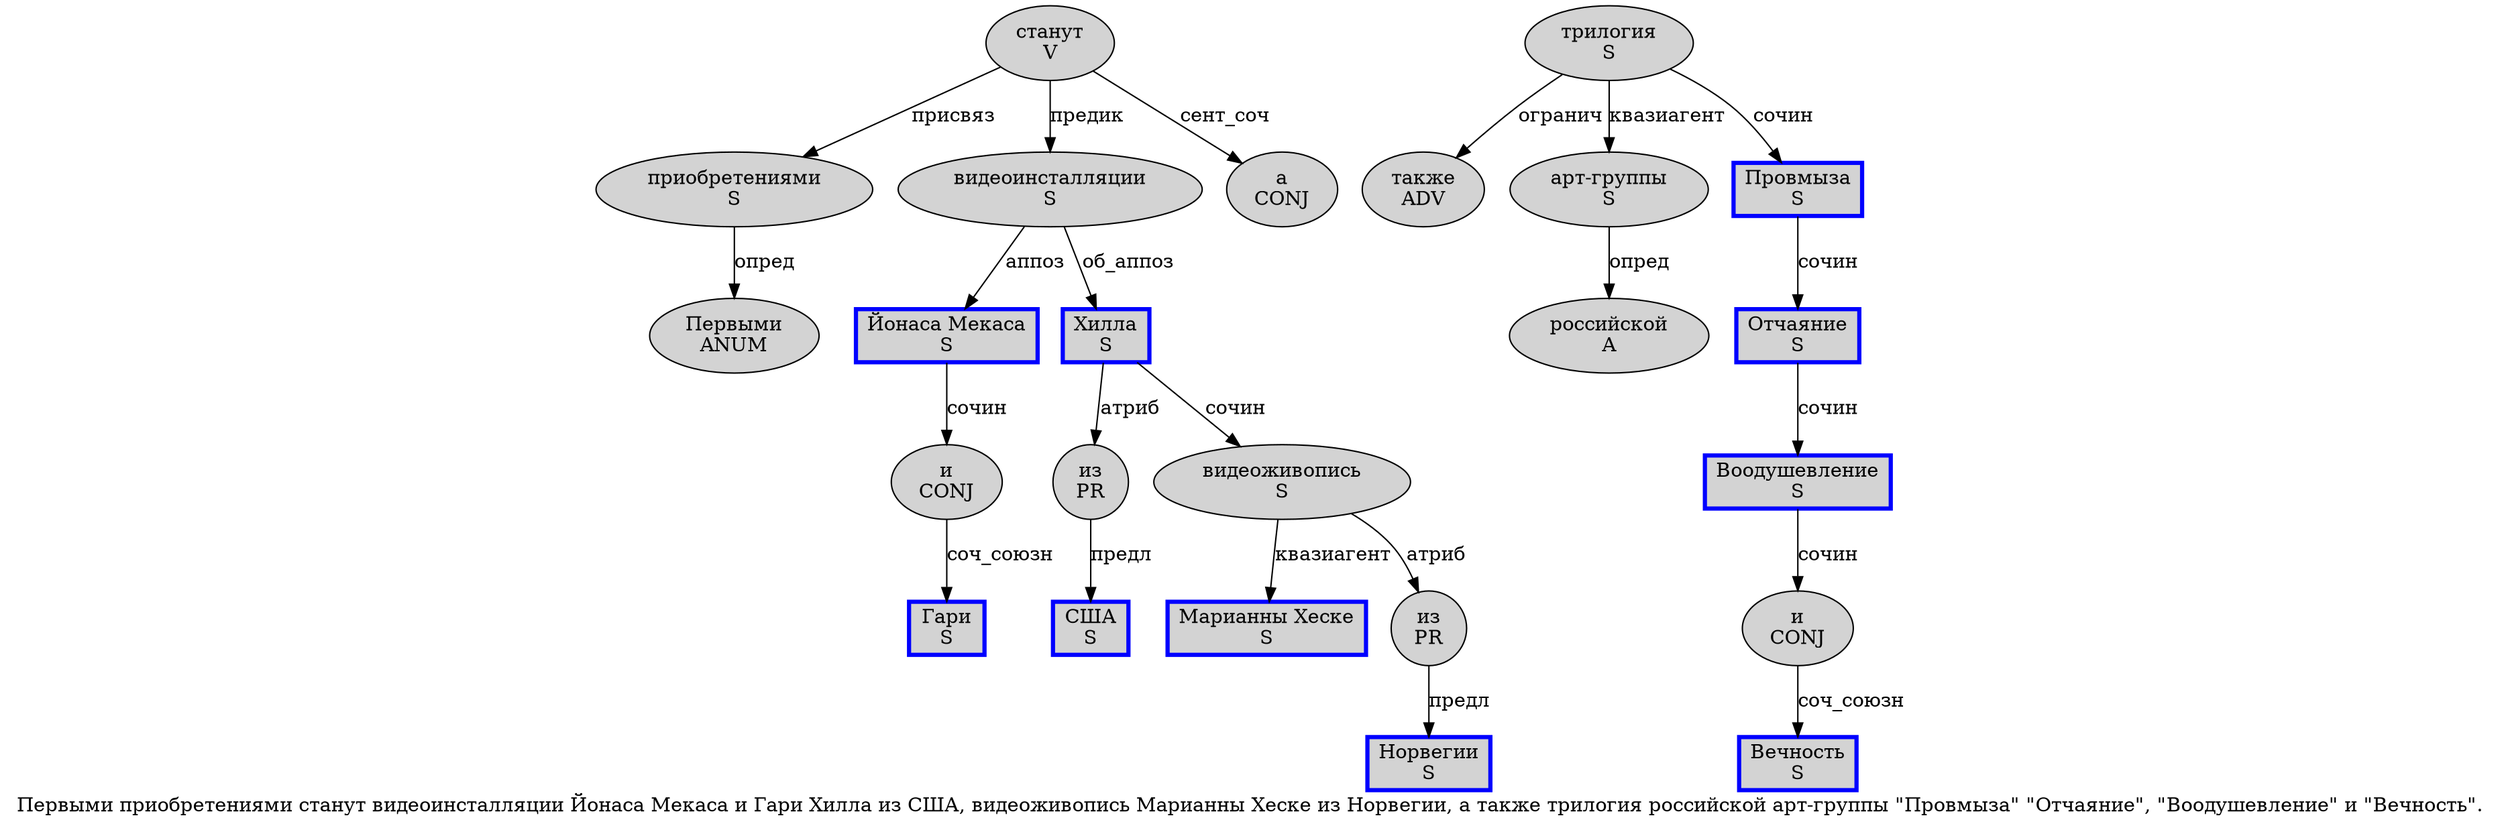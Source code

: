 digraph SENTENCE_829 {
	graph [label="Первыми приобретениями станут видеоинсталляции Йонаса Мекаса и Гари Хилла из США, видеоживопись Марианны Хеске из Норвегии, а также трилогия российской арт-группы \"Провмыза\" \"Отчаяние\", \"Воодушевление\" и \"Вечность\"."]
	node [style=filled]
		0 [label="Первыми
ANUM" color="" fillcolor=lightgray penwidth=1 shape=ellipse]
		1 [label="приобретениями
S" color="" fillcolor=lightgray penwidth=1 shape=ellipse]
		2 [label="станут
V" color="" fillcolor=lightgray penwidth=1 shape=ellipse]
		3 [label="видеоинсталляции
S" color="" fillcolor=lightgray penwidth=1 shape=ellipse]
		4 [label="Йонаса Мекаса
S" color=blue fillcolor=lightgray penwidth=3 shape=box]
		5 [label="и
CONJ" color="" fillcolor=lightgray penwidth=1 shape=ellipse]
		6 [label="Гари
S" color=blue fillcolor=lightgray penwidth=3 shape=box]
		7 [label="Хилла
S" color=blue fillcolor=lightgray penwidth=3 shape=box]
		8 [label="из
PR" color="" fillcolor=lightgray penwidth=1 shape=ellipse]
		9 [label="США
S" color=blue fillcolor=lightgray penwidth=3 shape=box]
		11 [label="видеоживопись
S" color="" fillcolor=lightgray penwidth=1 shape=ellipse]
		12 [label="Марианны Хеске
S" color=blue fillcolor=lightgray penwidth=3 shape=box]
		13 [label="из
PR" color="" fillcolor=lightgray penwidth=1 shape=ellipse]
		14 [label="Норвегии
S" color=blue fillcolor=lightgray penwidth=3 shape=box]
		16 [label="а
CONJ" color="" fillcolor=lightgray penwidth=1 shape=ellipse]
		17 [label="также
ADV" color="" fillcolor=lightgray penwidth=1 shape=ellipse]
		18 [label="трилогия
S" color="" fillcolor=lightgray penwidth=1 shape=ellipse]
		19 [label="российской
A" color="" fillcolor=lightgray penwidth=1 shape=ellipse]
		20 [label="арт-группы
S" color="" fillcolor=lightgray penwidth=1 shape=ellipse]
		22 [label="Провмыза
S" color=blue fillcolor=lightgray penwidth=3 shape=box]
		25 [label="Отчаяние
S" color=blue fillcolor=lightgray penwidth=3 shape=box]
		29 [label="Воодушевление
S" color=blue fillcolor=lightgray penwidth=3 shape=box]
		31 [label="и
CONJ" color="" fillcolor=lightgray penwidth=1 shape=ellipse]
		33 [label="Вечность
S" color=blue fillcolor=lightgray penwidth=3 shape=box]
			5 -> 6 [label="соч_союзн"]
			31 -> 33 [label="соч_союзн"]
			8 -> 9 [label="предл"]
			25 -> 29 [label="сочин"]
			20 -> 19 [label="опред"]
			1 -> 0 [label="опред"]
			29 -> 31 [label="сочин"]
			4 -> 5 [label="сочин"]
			3 -> 4 [label="аппоз"]
			3 -> 7 [label="об_аппоз"]
			13 -> 14 [label="предл"]
			22 -> 25 [label="сочин"]
			18 -> 17 [label="огранич"]
			18 -> 20 [label="квазиагент"]
			18 -> 22 [label="сочин"]
			2 -> 1 [label="присвяз"]
			2 -> 3 [label="предик"]
			2 -> 16 [label="сент_соч"]
			7 -> 8 [label="атриб"]
			7 -> 11 [label="сочин"]
			11 -> 12 [label="квазиагент"]
			11 -> 13 [label="атриб"]
}